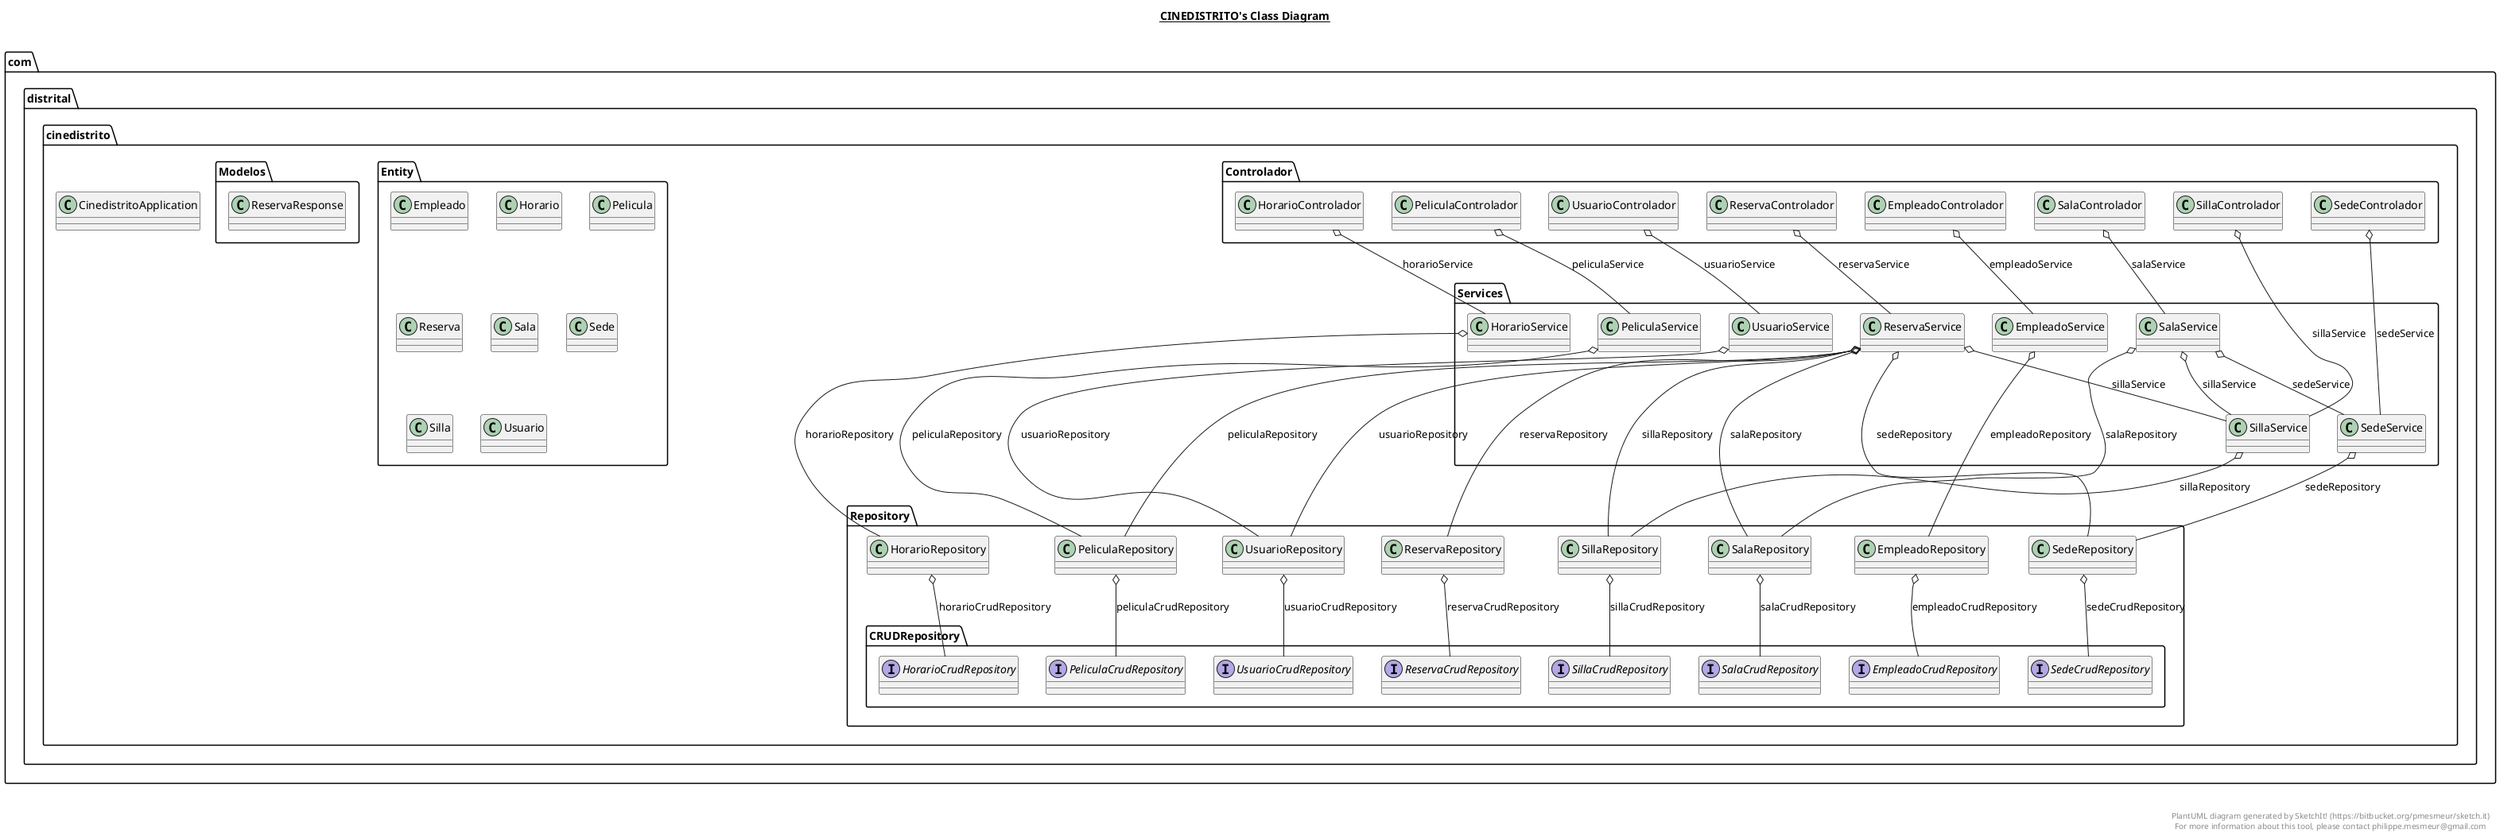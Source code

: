 @startuml

title __CINEDISTRITO's Class Diagram__\n

  namespace com.distrital.cinedistrito {
    class com.distrital.cinedistrito.CinedistritoApplication {
    }
  }
  

  namespace com.distrital.cinedistrito {
    namespace Controlador {
      class com.distrital.cinedistrito.Controlador.EmpleadoControlador {
      }
    }
  }
  

  namespace com.distrital.cinedistrito {
    namespace Controlador {
      class com.distrital.cinedistrito.Controlador.HorarioControlador {
      }
    }
  }
  

  namespace com.distrital.cinedistrito {
    namespace Controlador {
      class com.distrital.cinedistrito.Controlador.PeliculaControlador {
      }
    }
  }
  

  namespace com.distrital.cinedistrito {
    namespace Controlador {
      class com.distrital.cinedistrito.Controlador.ReservaControlador {
      }
    }
  }
  

  namespace com.distrital.cinedistrito {
    namespace Controlador {
      class com.distrital.cinedistrito.Controlador.SalaControlador {
      }
    }
  }
  

  namespace com.distrital.cinedistrito {
    namespace Controlador {
      class com.distrital.cinedistrito.Controlador.SedeControlador {
      }
    }
  }
  

  namespace com.distrital.cinedistrito {
    namespace Controlador {
      class com.distrital.cinedistrito.Controlador.SillaControlador {
      }
    }
  }
  

  namespace com.distrital.cinedistrito {
    namespace Controlador {
      class com.distrital.cinedistrito.Controlador.UsuarioControlador {
      }
    }
  }
  

  namespace com.distrital.cinedistrito {
    namespace Entity {
      class com.distrital.cinedistrito.Entity.Empleado {
      }
    }
  }
  

  namespace com.distrital.cinedistrito {
    namespace Entity {
      class com.distrital.cinedistrito.Entity.Horario {
      }
    }
  }
  

  namespace com.distrital.cinedistrito {
    namespace Entity {
      class com.distrital.cinedistrito.Entity.Pelicula {
      }
    }
  }
  

  namespace com.distrital.cinedistrito {
    namespace Entity {
      class com.distrital.cinedistrito.Entity.Reserva {
      }
    }
  }
  

  namespace com.distrital.cinedistrito {
    namespace Entity {
      class com.distrital.cinedistrito.Entity.Sala {
      }
    }
  }
  

  namespace com.distrital.cinedistrito {
    namespace Entity {
      class com.distrital.cinedistrito.Entity.Sede {
      }
    }
  }
  

  namespace com.distrital.cinedistrito {
    namespace Entity {
      class com.distrital.cinedistrito.Entity.Silla {
      }
    }
  }
  

  namespace com.distrital.cinedistrito {
    namespace Entity {
      class com.distrital.cinedistrito.Entity.Usuario {
      }
    }
  }
  

  namespace com.distrital.cinedistrito {
    namespace Modelos {
      class com.distrital.cinedistrito.Modelos.ReservaResponse {
      }
    }
  }
  

  namespace com.distrital.cinedistrito {
    namespace Repository {
      namespace CRUDRepository {
        interface com.distrital.cinedistrito.Repository.CRUDRepository.EmpleadoCrudRepository {
        }
      }
    }
  }
  

  namespace com.distrital.cinedistrito {
    namespace Repository {
      namespace CRUDRepository {
        interface com.distrital.cinedistrito.Repository.CRUDRepository.HorarioCrudRepository {
        }
      }
    }
  }
  

  namespace com.distrital.cinedistrito {
    namespace Repository {
      namespace CRUDRepository {
        interface com.distrital.cinedistrito.Repository.CRUDRepository.PeliculaCrudRepository {
        }
      }
    }
  }
  

  namespace com.distrital.cinedistrito {
    namespace Repository {
      namespace CRUDRepository {
        interface com.distrital.cinedistrito.Repository.CRUDRepository.ReservaCrudRepository {
        }
      }
    }
  }
  

  namespace com.distrital.cinedistrito {
    namespace Repository {
      namespace CRUDRepository {
        interface com.distrital.cinedistrito.Repository.CRUDRepository.SalaCrudRepository {
        }
      }
    }
  }
  

  namespace com.distrital.cinedistrito {
    namespace Repository {
      namespace CRUDRepository {
        interface com.distrital.cinedistrito.Repository.CRUDRepository.SedeCrudRepository {
        }
      }
    }
  }
  

  namespace com.distrital.cinedistrito {
    namespace Repository {
      namespace CRUDRepository {
        interface com.distrital.cinedistrito.Repository.CRUDRepository.SillaCrudRepository {
        }
      }
    }
  }
  

  namespace com.distrital.cinedistrito {
    namespace Repository {
      namespace CRUDRepository {
        interface com.distrital.cinedistrito.Repository.CRUDRepository.UsuarioCrudRepository {
        }
      }
    }
  }
  

  namespace com.distrital.cinedistrito {
    namespace Repository {
      class com.distrital.cinedistrito.Repository.EmpleadoRepository {
      }
    }
  }
  

  namespace com.distrital.cinedistrito {
    namespace Repository {
      class com.distrital.cinedistrito.Repository.HorarioRepository {
      }
    }
  }
  

  namespace com.distrital.cinedistrito {
    namespace Repository {
      class com.distrital.cinedistrito.Repository.PeliculaRepository {
      }
    }
  }
  

  namespace com.distrital.cinedistrito {
    namespace Repository {
      class com.distrital.cinedistrito.Repository.ReservaRepository {
      }
    }
  }
  

  namespace com.distrital.cinedistrito {
    namespace Repository {
      class com.distrital.cinedistrito.Repository.SalaRepository {
      }
    }
  }
  

  namespace com.distrital.cinedistrito {
    namespace Repository {
      class com.distrital.cinedistrito.Repository.SedeRepository {
      }
    }
  }
  

  namespace com.distrital.cinedistrito {
    namespace Repository {
      class com.distrital.cinedistrito.Repository.SillaRepository {
      }
    }
  }
  

  namespace com.distrital.cinedistrito {
    namespace Repository {
      class com.distrital.cinedistrito.Repository.UsuarioRepository {
      }
    }
  }
  

  namespace com.distrital.cinedistrito {
    namespace Services {
      class com.distrital.cinedistrito.Services.EmpleadoService {
      }
    }
  }
  

  namespace com.distrital.cinedistrito {
    namespace Services {
      class com.distrital.cinedistrito.Services.HorarioService {
      }
    }
  }
  

  namespace com.distrital.cinedistrito {
    namespace Services {
      class com.distrital.cinedistrito.Services.PeliculaService {
      }
    }
  }
  

  namespace com.distrital.cinedistrito {
    namespace Services {
      class com.distrital.cinedistrito.Services.ReservaService {
      }
    }
  }
  

  namespace com.distrital.cinedistrito {
    namespace Services {
      class com.distrital.cinedistrito.Services.SalaService {
      }
    }
  }
  

  namespace com.distrital.cinedistrito {
    namespace Services {
      class com.distrital.cinedistrito.Services.SedeService {
      }
    }
  }
  

  namespace com.distrital.cinedistrito {
    namespace Services {
      class com.distrital.cinedistrito.Services.SillaService {
      }
    }
  }
  

  namespace com.distrital.cinedistrito {
    namespace Services {
      class com.distrital.cinedistrito.Services.UsuarioService {
      }
    }
  }
  

  com.distrital.cinedistrito.Controlador.EmpleadoControlador o-- com.distrital.cinedistrito.Services.EmpleadoService : empleadoService
  com.distrital.cinedistrito.Controlador.HorarioControlador o-- com.distrital.cinedistrito.Services.HorarioService : horarioService
  com.distrital.cinedistrito.Controlador.PeliculaControlador o-- com.distrital.cinedistrito.Services.PeliculaService : peliculaService
  com.distrital.cinedistrito.Controlador.ReservaControlador o-- com.distrital.cinedistrito.Services.ReservaService : reservaService
  com.distrital.cinedistrito.Controlador.SalaControlador o-- com.distrital.cinedistrito.Services.SalaService : salaService
  com.distrital.cinedistrito.Controlador.SedeControlador o-- com.distrital.cinedistrito.Services.SedeService : sedeService
  com.distrital.cinedistrito.Controlador.SillaControlador o-- com.distrital.cinedistrito.Services.SillaService : sillaService
  com.distrital.cinedistrito.Controlador.UsuarioControlador o-- com.distrital.cinedistrito.Services.UsuarioService : usuarioService
  com.distrital.cinedistrito.Repository.EmpleadoRepository o-- com.distrital.cinedistrito.Repository.CRUDRepository.EmpleadoCrudRepository : empleadoCrudRepository
  com.distrital.cinedistrito.Repository.HorarioRepository o-- com.distrital.cinedistrito.Repository.CRUDRepository.HorarioCrudRepository : horarioCrudRepository
  com.distrital.cinedistrito.Repository.PeliculaRepository o-- com.distrital.cinedistrito.Repository.CRUDRepository.PeliculaCrudRepository : peliculaCrudRepository
  com.distrital.cinedistrito.Repository.ReservaRepository o-- com.distrital.cinedistrito.Repository.CRUDRepository.ReservaCrudRepository : reservaCrudRepository
  com.distrital.cinedistrito.Repository.SalaRepository o-- com.distrital.cinedistrito.Repository.CRUDRepository.SalaCrudRepository : salaCrudRepository
  com.distrital.cinedistrito.Repository.SedeRepository o-- com.distrital.cinedistrito.Repository.CRUDRepository.SedeCrudRepository : sedeCrudRepository
  com.distrital.cinedistrito.Repository.SillaRepository o-- com.distrital.cinedistrito.Repository.CRUDRepository.SillaCrudRepository : sillaCrudRepository
  com.distrital.cinedistrito.Repository.UsuarioRepository o-- com.distrital.cinedistrito.Repository.CRUDRepository.UsuarioCrudRepository : usuarioCrudRepository
  com.distrital.cinedistrito.Services.EmpleadoService o-- com.distrital.cinedistrito.Repository.EmpleadoRepository : empleadoRepository
  com.distrital.cinedistrito.Services.HorarioService o-- com.distrital.cinedistrito.Repository.HorarioRepository : horarioRepository
  com.distrital.cinedistrito.Services.PeliculaService o-- com.distrital.cinedistrito.Repository.PeliculaRepository : peliculaRepository
  com.distrital.cinedistrito.Services.ReservaService o-- com.distrital.cinedistrito.Repository.PeliculaRepository : peliculaRepository
  com.distrital.cinedistrito.Services.ReservaService o-- com.distrital.cinedistrito.Repository.ReservaRepository : reservaRepository
  com.distrital.cinedistrito.Services.ReservaService o-- com.distrital.cinedistrito.Repository.SalaRepository : salaRepository
  com.distrital.cinedistrito.Services.ReservaService o-- com.distrital.cinedistrito.Repository.SedeRepository : sedeRepository
  com.distrital.cinedistrito.Services.ReservaService o-- com.distrital.cinedistrito.Repository.SillaRepository : sillaRepository
  com.distrital.cinedistrito.Services.ReservaService o-- com.distrital.cinedistrito.Services.SillaService : sillaService
  com.distrital.cinedistrito.Services.ReservaService o-- com.distrital.cinedistrito.Repository.UsuarioRepository : usuarioRepository
  com.distrital.cinedistrito.Services.SalaService o-- com.distrital.cinedistrito.Repository.SalaRepository : salaRepository
  com.distrital.cinedistrito.Services.SalaService o-- com.distrital.cinedistrito.Services.SedeService : sedeService
  com.distrital.cinedistrito.Services.SalaService o-- com.distrital.cinedistrito.Services.SillaService : sillaService
  com.distrital.cinedistrito.Services.SedeService o-- com.distrital.cinedistrito.Repository.SedeRepository : sedeRepository
  com.distrital.cinedistrito.Services.SillaService o-- com.distrital.cinedistrito.Repository.SillaRepository : sillaRepository
  com.distrital.cinedistrito.Services.UsuarioService o-- com.distrital.cinedistrito.Repository.UsuarioRepository : usuarioRepository


right footer


PlantUML diagram generated by SketchIt! (https://bitbucket.org/pmesmeur/sketch.it)
For more information about this tool, please contact philippe.mesmeur@gmail.com
endfooter

@enduml
